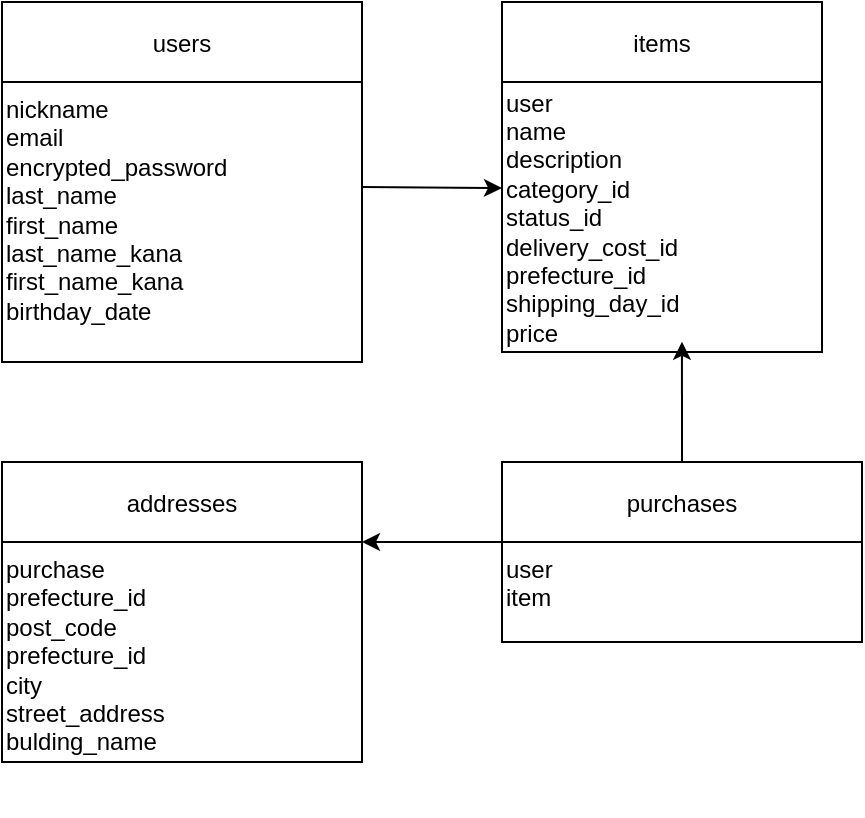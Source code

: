 <mxfile>
    <diagram name="ER図" id="er1">
        <mxGraphModel dx="520" dy="419" grid="1" gridSize="10" guides="1" tooltips="1" connect="1" arrows="1" fold="1" page="1" pageScale="1" pageWidth="827" pageHeight="1169" math="0" shadow="0">
            <root>
                <mxCell id="0"/>
                <mxCell id="1" parent="0"/>
                <mxCell id="2" value="users" style="shape=swimlane;" parent="1" vertex="1">
                    <mxGeometry x="30" y="20" width="180" height="180" as="geometry"/>
                </mxCell>
                <mxCell id="18" style="edgeStyle=none;html=1;exitX=1;exitY=0.75;exitDx=0;exitDy=0;" parent="2" source="3" edge="1">
                    <mxGeometry relative="1" as="geometry">
                        <mxPoint x="250" y="93" as="targetPoint"/>
                    </mxGeometry>
                </mxCell>
                <mxCell id="3" value="nickname &lt;br&gt;email&lt;br&gt;encrypted_password&lt;br&gt;last_name&lt;br&gt;first_name&lt;br&gt;last_name_kana&lt;br&gt;first_name_kana&lt;br&gt;birthday_date&amp;nbsp;&lt;br&gt;&lt;div&gt;&lt;br&gt;&lt;/div&gt;" style="text;html=1;strokeColor=none;" parent="2" vertex="1">
                    <mxGeometry y="40" width="180" height="70" as="geometry"/>
                </mxCell>
                <mxCell id="4" value="items" style="shape=swimlane;" parent="1" vertex="1">
                    <mxGeometry x="280" y="20" width="160" height="175" as="geometry"/>
                </mxCell>
                <mxCell id="20" value="&lt;br&gt;user&lt;br&gt;name&lt;br&gt;description&lt;br&gt;category_id&lt;br&gt;status_id&lt;br&gt;delivery_cost_id&lt;br&gt;prefecture_id&lt;br&gt;shipping_day_id&lt;br&gt;price&lt;br&gt;&lt;br&gt;&lt;div&gt;&lt;br&gt;&lt;/div&gt;" style="text;html=1;align=left;verticalAlign=middle;resizable=0;points=[];autosize=1;strokeColor=none;fillColor=none;" parent="4" vertex="1">
                    <mxGeometry y="20" width="110" height="190" as="geometry"/>
                </mxCell>
                <mxCell id="6" value="addresses" style="shape=swimlane;" parent="1" vertex="1">
                    <mxGeometry x="30" y="250" width="180" height="150" as="geometry"/>
                </mxCell>
                <mxCell id="7" value="&lt;span style=&quot;color: rgb(0, 0, 0); text-align: center;&quot;&gt;purchase&lt;/span&gt;&lt;br&gt;prefecture_id&lt;br&gt;&lt;span style=&quot;color: rgb(0, 0, 0);&quot;&gt;post_code&lt;br&gt;&lt;span style=&quot;color: rgb(0, 0, 0);&quot;&gt;prefecture_id&lt;br&gt;&lt;span style=&quot;color: rgb(0, 0, 0);&quot;&gt;city&lt;br&gt;street_address&lt;br&gt;bulding_name&lt;br&gt;&lt;br&gt;&lt;br&gt;&lt;/span&gt;&lt;/span&gt;&lt;/span&gt;" style="text;html=1;strokeColor=none;" parent="6" vertex="1">
                    <mxGeometry y="40" width="180" height="110" as="geometry"/>
                </mxCell>
                <mxCell id="8" value="purchases" style="shape=swimlane;" parent="1" vertex="1">
                    <mxGeometry x="280" y="250" width="180" height="90" as="geometry"/>
                </mxCell>
                <mxCell id="30" style="edgeStyle=none;html=1;exitX=0;exitY=0;exitDx=0;exitDy=0;" edge="1" parent="8" source="9">
                    <mxGeometry relative="1" as="geometry">
                        <mxPoint x="-70" y="40" as="targetPoint"/>
                    </mxGeometry>
                </mxCell>
                <mxCell id="9" value="user&lt;br&gt;&lt;span style=&quot;color: rgb(0, 0, 0);&quot;&gt;item&lt;/span&gt;&lt;br&gt;&lt;div&gt;&lt;br&gt;&lt;/div&gt;" style="text;html=1;strokeColor=none;" parent="8" vertex="1">
                    <mxGeometry y="40" width="180" height="40" as="geometry"/>
                </mxCell>
                <mxCell id="14" value="" style="edgeStyle=none;html=1;" parent="1" edge="1">
                    <mxGeometry relative="1" as="geometry">
                        <mxPoint x="280" y="115" as="sourcePoint"/>
                        <mxPoint x="280" y="115" as="targetPoint"/>
                    </mxGeometry>
                </mxCell>
                <mxCell id="31" style="edgeStyle=none;html=1;exitX=0.5;exitY=0;exitDx=0;exitDy=0;entryX=0.818;entryY=0.789;entryDx=0;entryDy=0;entryPerimeter=0;" edge="1" parent="1" source="8" target="20">
                    <mxGeometry relative="1" as="geometry"/>
                </mxCell>
            </root>
        </mxGraphModel>
    </diagram>
</mxfile>